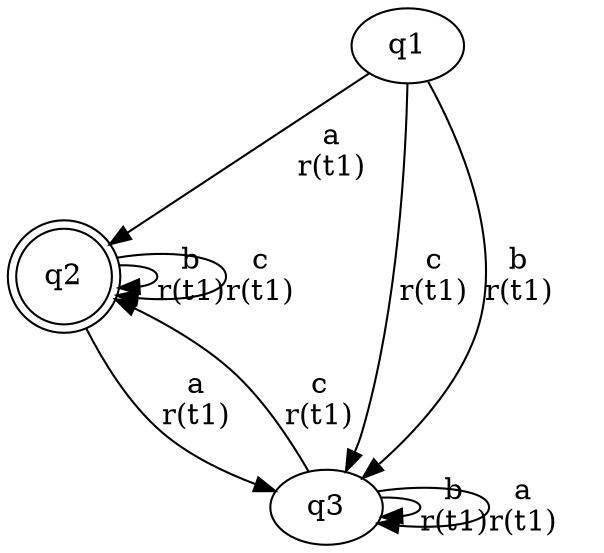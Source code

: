 digraph "tests_1/test27/solution300/solution" {
	q1[label=q1]
	q2[label=q2 shape=doublecircle]
	q3[label=q3]
	q1 -> q2[label="a\nr(t1)\n"]
	q2 -> q2[label="b\nr(t1)\n"]
	q2 -> q2[label="c\nr(t1)\n"]
	q2 -> q3[label="a\nr(t1)\n"]
	q3 -> q3[label="b\nr(t1)\n"]
	q3 -> q2[label="c\nr(t1)\n"]
	q3 -> q3[label="a\nr(t1)\n"]
	q1 -> q3[label="c\nr(t1)\n"]
	q1 -> q3[label="b\nr(t1)\n"]
}
